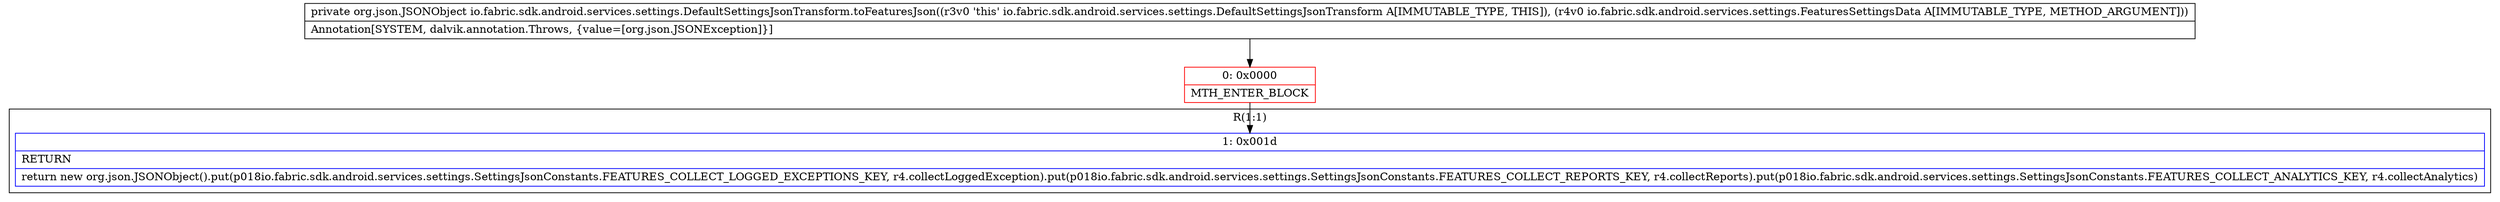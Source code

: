 digraph "CFG forio.fabric.sdk.android.services.settings.DefaultSettingsJsonTransform.toFeaturesJson(Lio\/fabric\/sdk\/android\/services\/settings\/FeaturesSettingsData;)Lorg\/json\/JSONObject;" {
subgraph cluster_Region_1546734452 {
label = "R(1:1)";
node [shape=record,color=blue];
Node_1 [shape=record,label="{1\:\ 0x001d|RETURN\l|return new org.json.JSONObject().put(p018io.fabric.sdk.android.services.settings.SettingsJsonConstants.FEATURES_COLLECT_LOGGED_EXCEPTIONS_KEY, r4.collectLoggedException).put(p018io.fabric.sdk.android.services.settings.SettingsJsonConstants.FEATURES_COLLECT_REPORTS_KEY, r4.collectReports).put(p018io.fabric.sdk.android.services.settings.SettingsJsonConstants.FEATURES_COLLECT_ANALYTICS_KEY, r4.collectAnalytics)\l}"];
}
Node_0 [shape=record,color=red,label="{0\:\ 0x0000|MTH_ENTER_BLOCK\l}"];
MethodNode[shape=record,label="{private org.json.JSONObject io.fabric.sdk.android.services.settings.DefaultSettingsJsonTransform.toFeaturesJson((r3v0 'this' io.fabric.sdk.android.services.settings.DefaultSettingsJsonTransform A[IMMUTABLE_TYPE, THIS]), (r4v0 io.fabric.sdk.android.services.settings.FeaturesSettingsData A[IMMUTABLE_TYPE, METHOD_ARGUMENT]))  | Annotation[SYSTEM, dalvik.annotation.Throws, \{value=[org.json.JSONException]\}]\l}"];
MethodNode -> Node_0;
Node_0 -> Node_1;
}

